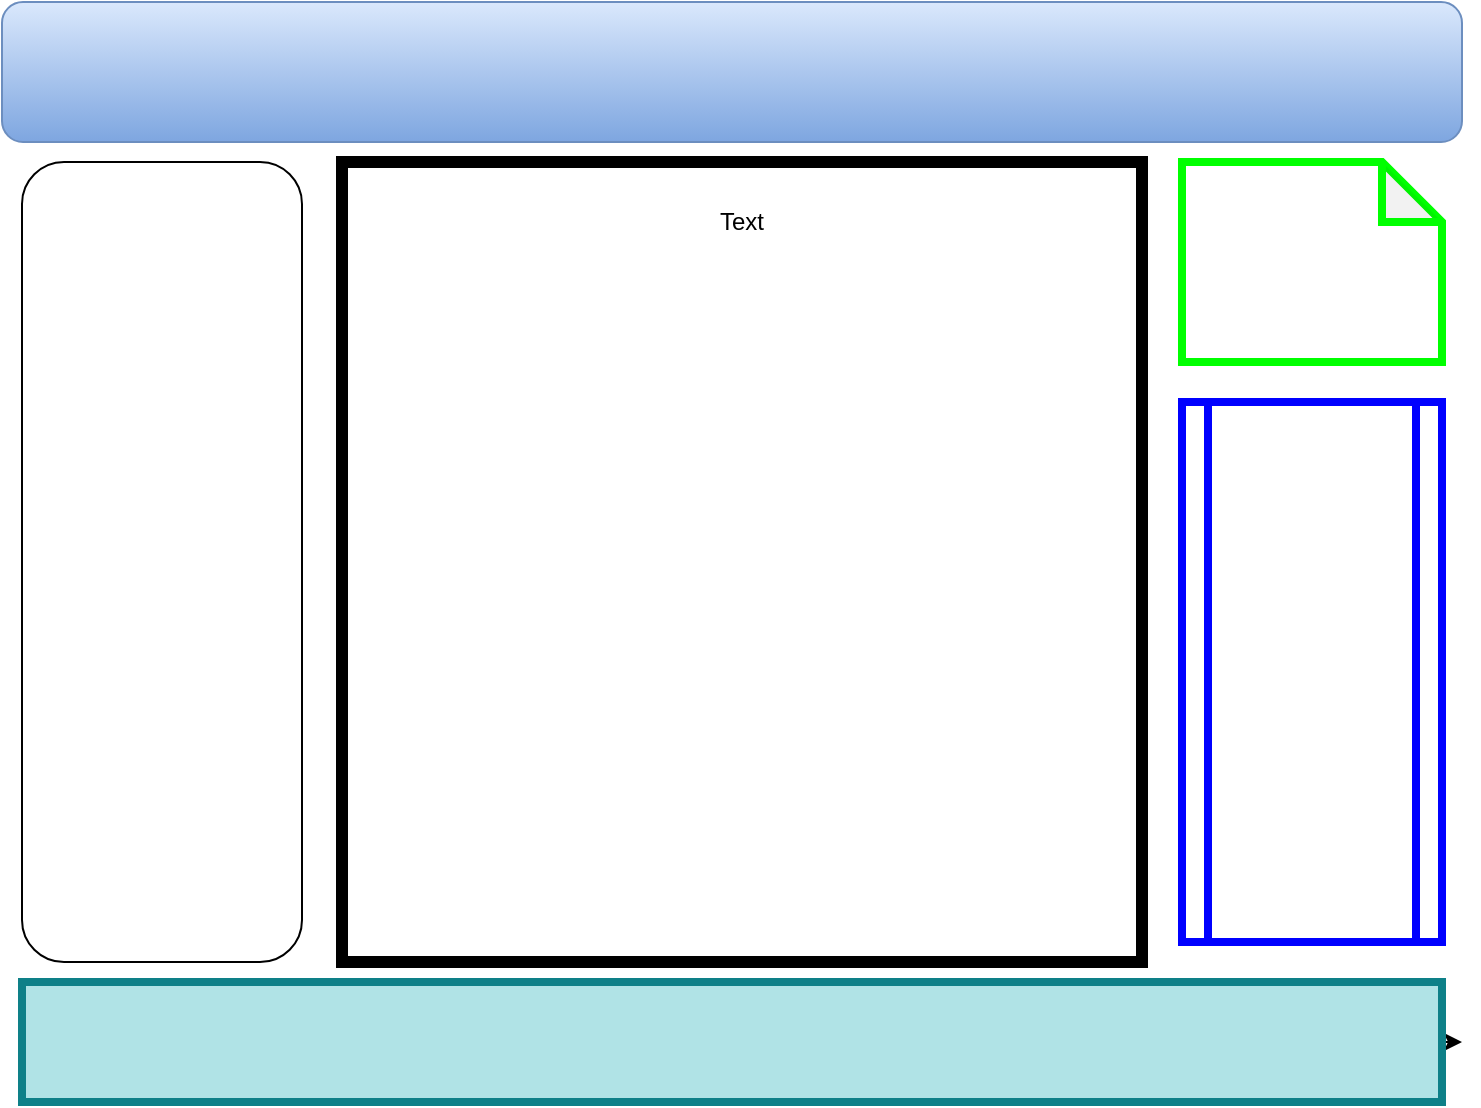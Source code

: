 <mxfile version="13.8.0" type="github">
  <diagram id="skWGfzCK0mDwk6yxOeKa" name="Page-1">
    <mxGraphModel dx="1422" dy="794" grid="1" gridSize="10" guides="1" tooltips="1" connect="1" arrows="1" fold="1" page="1" pageScale="1" pageWidth="827" pageHeight="1169" math="0" shadow="0">
      <root>
        <mxCell id="0" />
        <mxCell id="1" parent="0" />
        <mxCell id="C_nUnjKQVRx1pcF6V9sd-9" style="edgeStyle=orthogonalEdgeStyle;rounded=0;orthogonalLoop=1;jettySize=auto;html=1;exitX=1;exitY=0.5;exitDx=0;exitDy=0;" parent="1" source="C_nUnjKQVRx1pcF6V9sd-6" edge="1">
          <mxGeometry relative="1" as="geometry">
            <mxPoint x="800" y="620" as="targetPoint" />
          </mxGeometry>
        </mxCell>
        <mxCell id="C_nUnjKQVRx1pcF6V9sd-6" value="" style="rounded=0;whiteSpace=wrap;html=1;strokeWidth=4;fillColor=#b0e3e6;strokeColor=#0e8088;" parent="1" vertex="1">
          <mxGeometry x="80" y="590" width="710" height="60" as="geometry" />
        </mxCell>
        <mxCell id="C_nUnjKQVRx1pcF6V9sd-1" value="" style="rounded=1;whiteSpace=wrap;html=1;fillColor=#dae8fc;gradientColor=#7ea6e0;strokeColor=#6c8ebf;" parent="1" vertex="1">
          <mxGeometry x="70" y="100" width="730" height="70" as="geometry" />
        </mxCell>
        <mxCell id="C_nUnjKQVRx1pcF6V9sd-2" value="" style="whiteSpace=wrap;html=1;aspect=fixed;strokeWidth=6;" parent="1" vertex="1">
          <mxGeometry x="240" y="180" width="400" height="400" as="geometry" />
        </mxCell>
        <mxCell id="C_nUnjKQVRx1pcF6V9sd-3" value="" style="rounded=1;whiteSpace=wrap;html=1;" parent="1" vertex="1">
          <mxGeometry x="80" y="180" width="140" height="400" as="geometry" />
        </mxCell>
        <mxCell id="C_nUnjKQVRx1pcF6V9sd-5" value="Text" style="text;html=1;strokeColor=none;fillColor=none;align=center;verticalAlign=middle;whiteSpace=wrap;rounded=0;" parent="1" vertex="1">
          <mxGeometry x="280" y="190" width="320" height="40" as="geometry" />
        </mxCell>
        <mxCell id="C_nUnjKQVRx1pcF6V9sd-7" value="" style="shape=note;whiteSpace=wrap;html=1;backgroundOutline=1;darkOpacity=0.05;strokeWidth=4;fillColor=none;strokeColor=#00FF00;" parent="1" vertex="1">
          <mxGeometry x="660" y="180" width="130" height="100" as="geometry" />
        </mxCell>
        <mxCell id="C_nUnjKQVRx1pcF6V9sd-8" value="" style="shape=process;whiteSpace=wrap;html=1;backgroundOutline=1;strokeWidth=4;strokeColor=#0000FF;" parent="1" vertex="1">
          <mxGeometry x="660" y="300" width="130" height="270" as="geometry" />
        </mxCell>
      </root>
    </mxGraphModel>
  </diagram>
</mxfile>

